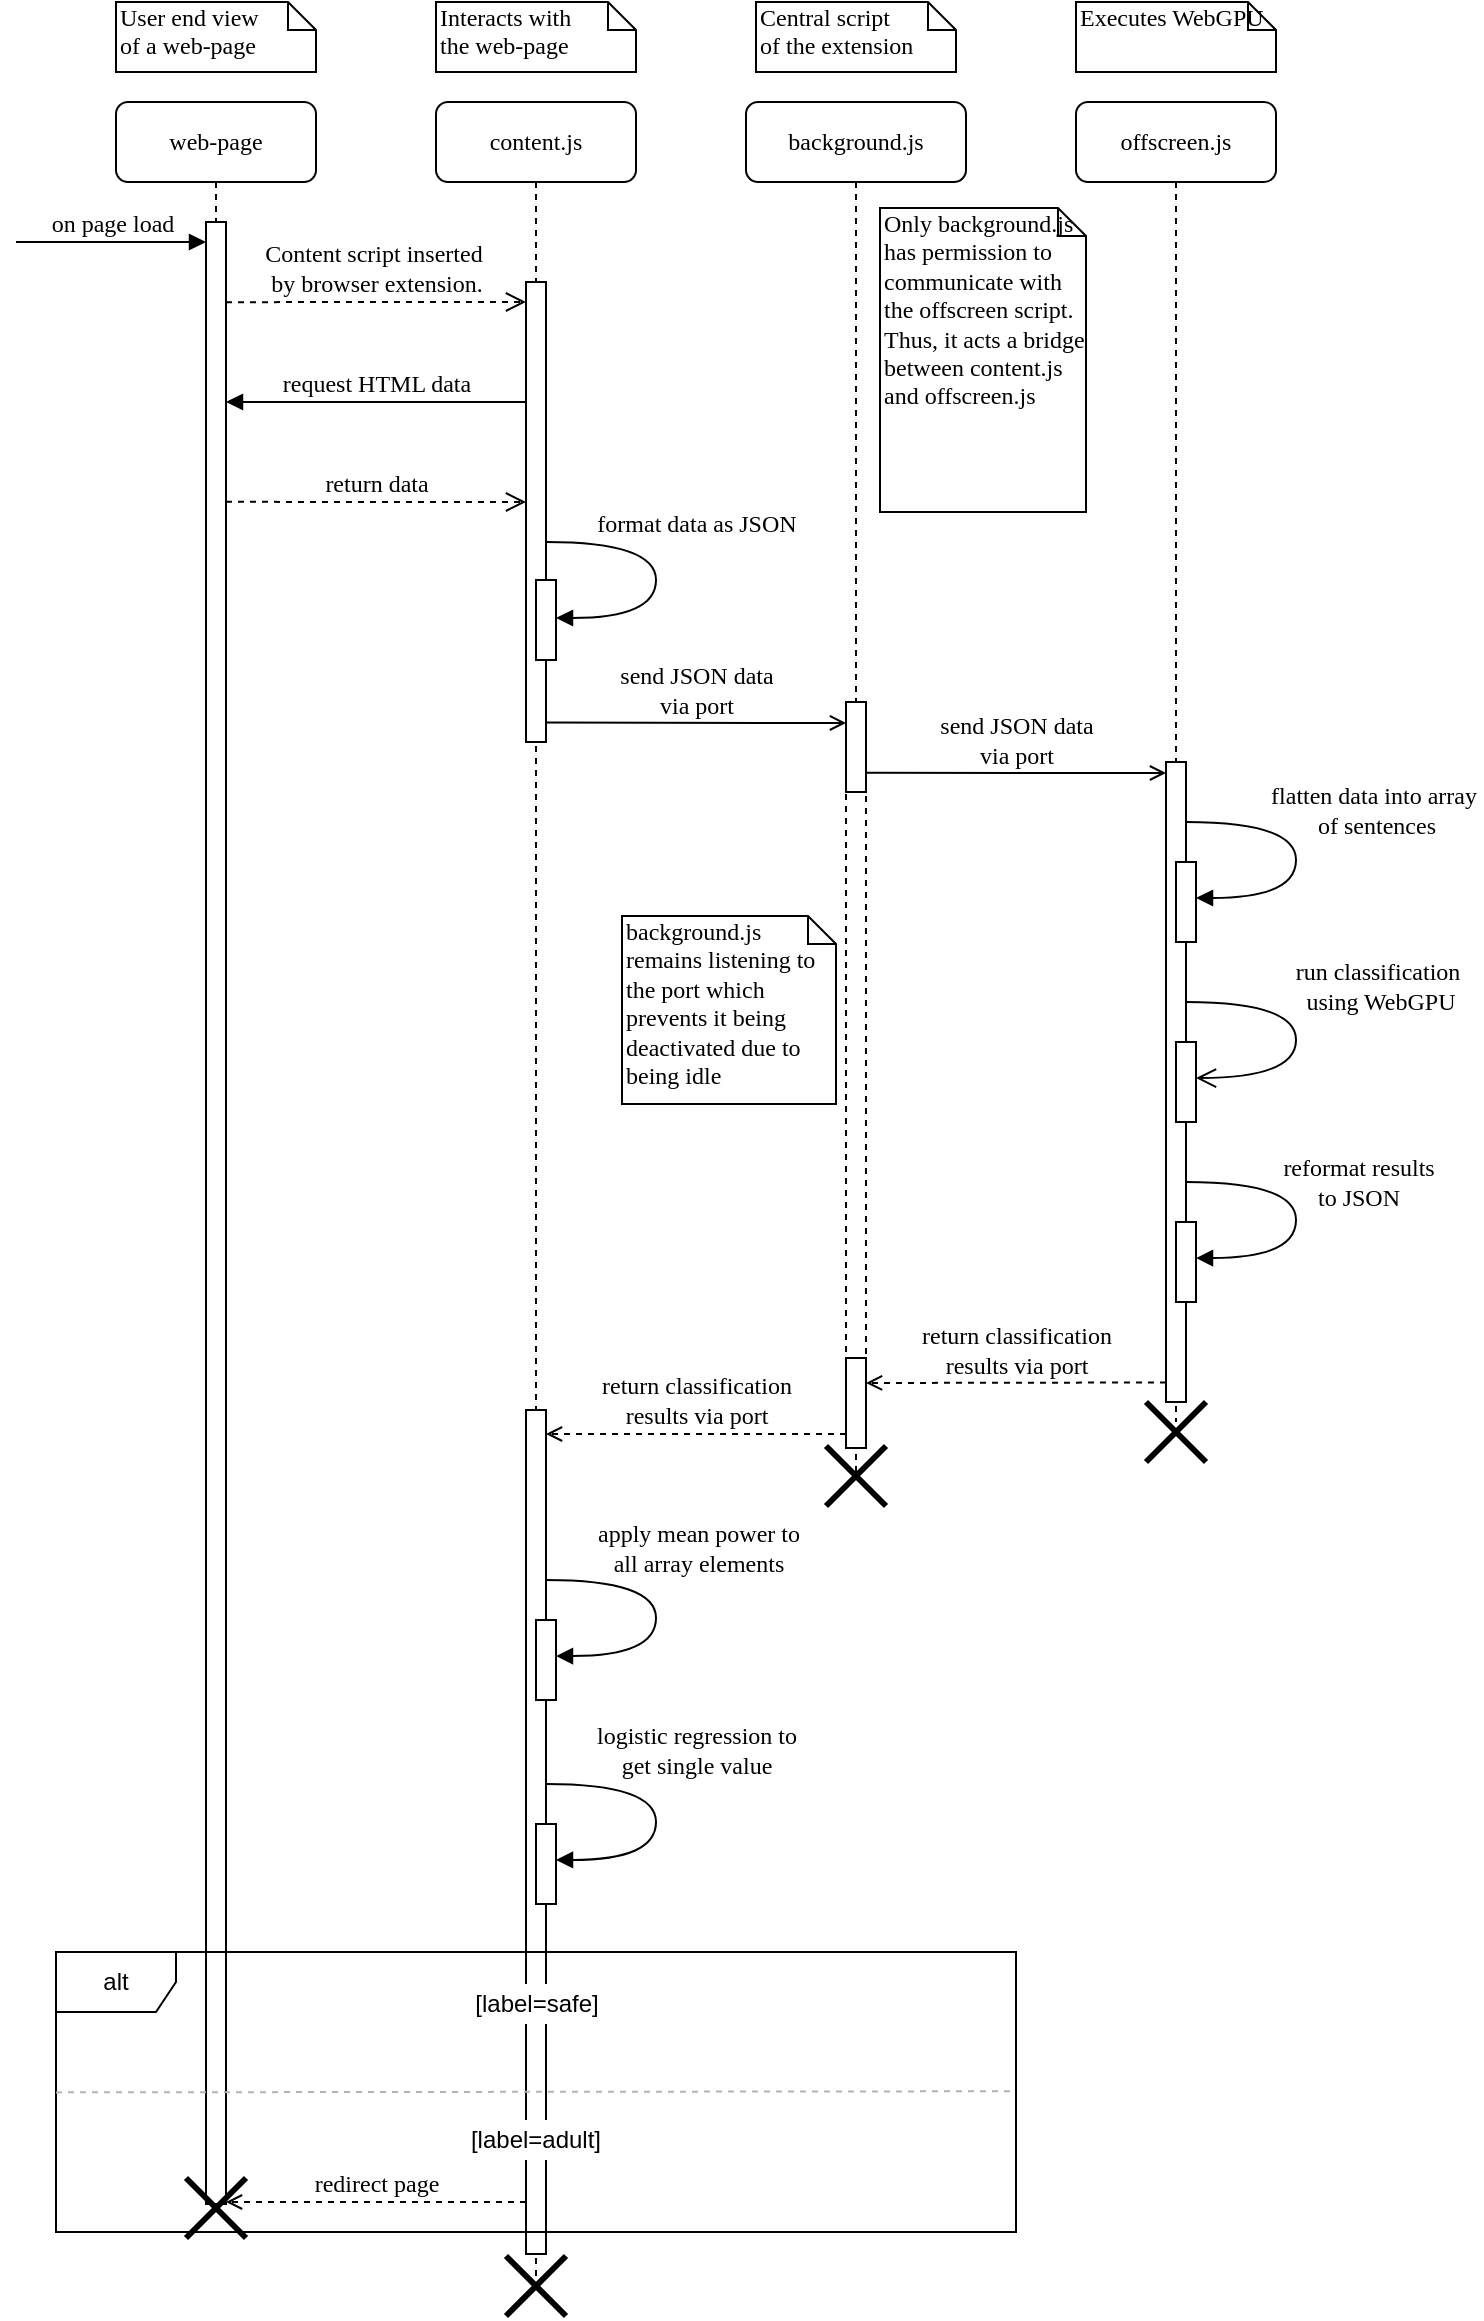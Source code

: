 <mxfile version="26.0.14">
  <diagram name="Page-1" id="13e1069c-82ec-6db2-03f1-153e76fe0fe0">
    <mxGraphModel dx="1400" dy="707" grid="0" gridSize="10" guides="1" tooltips="1" connect="1" arrows="1" fold="1" page="1" pageScale="1" pageWidth="1654" pageHeight="1169" background="none" math="0" shadow="0">
      <root>
        <mxCell id="0" />
        <mxCell id="1" parent="0" />
        <mxCell id="7baba1c4bc27f4b0-2" value="background.js" style="shape=umlLifeline;perimeter=lifelinePerimeter;whiteSpace=wrap;html=1;container=1;collapsible=0;recursiveResize=0;outlineConnect=0;rounded=1;shadow=0;comic=0;labelBackgroundColor=none;strokeWidth=1;fontFamily=Verdana;fontSize=12;align=center;" parent="1" vertex="1">
          <mxGeometry x="735" y="80" width="110" height="687" as="geometry" />
        </mxCell>
        <mxCell id="wr1NBqj3M4HwOaVqApoi-17" value="" style="html=1;points=[];perimeter=orthogonalPerimeter;rounded=0;shadow=0;comic=0;labelBackgroundColor=none;strokeWidth=1;fontFamily=Verdana;fontSize=12;align=center;dashed=1;" vertex="1" parent="7baba1c4bc27f4b0-2">
          <mxGeometry x="50" y="345" width="10" height="283" as="geometry" />
        </mxCell>
        <mxCell id="wr1NBqj3M4HwOaVqApoi-11" value="" style="html=1;points=[];perimeter=orthogonalPerimeter;rounded=0;shadow=0;comic=0;labelBackgroundColor=none;strokeWidth=1;fontFamily=Verdana;fontSize=12;align=center;" vertex="1" parent="7baba1c4bc27f4b0-2">
          <mxGeometry x="50" y="628" width="10" height="45" as="geometry" />
        </mxCell>
        <mxCell id="7baba1c4bc27f4b0-10" value="" style="html=1;points=[];perimeter=orthogonalPerimeter;rounded=0;shadow=0;comic=0;labelBackgroundColor=none;strokeWidth=1;fontFamily=Verdana;fontSize=12;align=center;" parent="7baba1c4bc27f4b0-2" vertex="1">
          <mxGeometry x="50" y="300" width="10" height="45" as="geometry" />
        </mxCell>
        <mxCell id="7baba1c4bc27f4b0-41" value="background.js remains listening to the port which prevents it being deactivated due to being idle" style="shape=note;whiteSpace=wrap;html=1;size=14;verticalAlign=top;align=left;spacingTop=-6;rounded=0;shadow=0;comic=0;labelBackgroundColor=none;strokeWidth=1;fontFamily=Verdana;fontSize=12" parent="7baba1c4bc27f4b0-2" vertex="1">
          <mxGeometry x="-62" y="407" width="107" height="94" as="geometry" />
        </mxCell>
        <mxCell id="7baba1c4bc27f4b0-3" value="offscreen.js" style="shape=umlLifeline;perimeter=lifelinePerimeter;whiteSpace=wrap;html=1;container=1;collapsible=0;recursiveResize=0;outlineConnect=0;rounded=1;shadow=0;comic=0;labelBackgroundColor=none;strokeWidth=1;fontFamily=Verdana;fontSize=12;align=center;" parent="1" vertex="1">
          <mxGeometry x="900" y="80" width="100" height="660" as="geometry" />
        </mxCell>
        <mxCell id="7baba1c4bc27f4b0-13" value="" style="html=1;points=[];perimeter=orthogonalPerimeter;rounded=0;shadow=0;comic=0;labelBackgroundColor=none;strokeWidth=1;fontFamily=Verdana;fontSize=12;align=center;" parent="7baba1c4bc27f4b0-3" vertex="1">
          <mxGeometry x="45" y="330" width="10" height="320" as="geometry" />
        </mxCell>
        <mxCell id="8xPXAvPmaVqkZDDtye4j-11" value="" style="html=1;points=[];perimeter=orthogonalPerimeter;rounded=0;shadow=0;comic=0;labelBackgroundColor=none;strokeWidth=1;fontFamily=Verdana;fontSize=12;align=center;" parent="7baba1c4bc27f4b0-3" vertex="1">
          <mxGeometry x="50" y="380" width="10" height="40" as="geometry" />
        </mxCell>
        <mxCell id="8xPXAvPmaVqkZDDtye4j-12" value="&lt;div&gt;run classification&amp;nbsp;&lt;/div&gt;&lt;div&gt;using WebGPU&lt;/div&gt;" style="html=1;verticalAlign=bottom;endArrow=open;labelBackgroundColor=none;fontFamily=Verdana;fontSize=12;elbow=vertical;edgeStyle=orthogonalEdgeStyle;curved=1;entryX=1;entryY=0.286;entryPerimeter=0;exitX=1.038;exitY=0.345;exitPerimeter=0;endFill=0;endSize=8;" parent="7baba1c4bc27f4b0-3" edge="1">
          <mxGeometry x="-0.105" y="42" relative="1" as="geometry">
            <mxPoint x="55" y="450" as="sourcePoint" />
            <mxPoint x="60" y="488.02" as="targetPoint" />
            <Array as="points">
              <mxPoint x="110" y="450" />
              <mxPoint x="110" y="488" />
            </Array>
            <mxPoint as="offset" />
          </mxGeometry>
        </mxCell>
        <mxCell id="8xPXAvPmaVqkZDDtye4j-16" value="&lt;div&gt;flatten data into array&amp;nbsp;&lt;/div&gt;&lt;div&gt;of sentences&lt;/div&gt;" style="html=1;verticalAlign=bottom;endArrow=block;labelBackgroundColor=none;fontFamily=Verdana;fontSize=12;elbow=vertical;edgeStyle=orthogonalEdgeStyle;curved=1;entryX=1;entryY=0.286;entryPerimeter=0;exitX=1.038;exitY=0.345;exitPerimeter=0;" parent="7baba1c4bc27f4b0-3" edge="1">
          <mxGeometry x="-0.077" y="40" relative="1" as="geometry">
            <mxPoint x="55" y="360" as="sourcePoint" />
            <mxPoint x="60" y="398" as="targetPoint" />
            <Array as="points">
              <mxPoint x="110" y="360" />
              <mxPoint x="110" y="398" />
            </Array>
            <mxPoint as="offset" />
          </mxGeometry>
        </mxCell>
        <mxCell id="8xPXAvPmaVqkZDDtye4j-17" value="" style="html=1;points=[];perimeter=orthogonalPerimeter;rounded=0;shadow=0;comic=0;labelBackgroundColor=none;strokeWidth=1;fontFamily=Verdana;fontSize=12;align=center;" parent="7baba1c4bc27f4b0-3" vertex="1">
          <mxGeometry x="50" y="470" width="10" height="40" as="geometry" />
        </mxCell>
        <mxCell id="8xPXAvPmaVqkZDDtye4j-18" value="&lt;div&gt;reformat results&lt;/div&gt;&lt;div&gt;to JSON &lt;/div&gt;" style="html=1;verticalAlign=bottom;endArrow=block;labelBackgroundColor=none;fontFamily=Verdana;fontSize=12;elbow=vertical;edgeStyle=orthogonalEdgeStyle;curved=1;entryX=1;entryY=0.286;entryPerimeter=0;exitX=1.038;exitY=0.345;exitPerimeter=0;" parent="7baba1c4bc27f4b0-3" edge="1">
          <mxGeometry x="0.007" y="31" relative="1" as="geometry">
            <mxPoint x="55" y="540" as="sourcePoint" />
            <mxPoint x="60" y="578.02" as="targetPoint" />
            <Array as="points">
              <mxPoint x="110" y="540" />
              <mxPoint x="110" y="578" />
            </Array>
            <mxPoint as="offset" />
          </mxGeometry>
        </mxCell>
        <mxCell id="8xPXAvPmaVqkZDDtye4j-19" value="" style="html=1;points=[];perimeter=orthogonalPerimeter;rounded=0;shadow=0;comic=0;labelBackgroundColor=none;strokeWidth=1;fontFamily=Verdana;fontSize=12;align=center;" parent="7baba1c4bc27f4b0-3" vertex="1">
          <mxGeometry x="50" y="560" width="10" height="40" as="geometry" />
        </mxCell>
        <mxCell id="7baba1c4bc27f4b0-14" value="&lt;div&gt;send JSON data&lt;/div&gt;&lt;div&gt;via port&lt;/div&gt;" style="html=1;verticalAlign=bottom;endArrow=open;entryX=0;entryY=0;labelBackgroundColor=none;fontFamily=Verdana;fontSize=12;edgeStyle=elbowEdgeStyle;elbow=vertical;endSize=6;endFill=0;" parent="7baba1c4bc27f4b0-3" edge="1">
          <mxGeometry relative="1" as="geometry">
            <mxPoint x="-105" y="335.387" as="sourcePoint" />
            <mxPoint x="45" y="335.31" as="targetPoint" />
          </mxGeometry>
        </mxCell>
        <mxCell id="7baba1c4bc27f4b0-5" value="web-page" style="shape=umlLifeline;perimeter=lifelinePerimeter;whiteSpace=wrap;html=1;container=1;collapsible=0;recursiveResize=0;outlineConnect=0;rounded=1;shadow=0;comic=0;labelBackgroundColor=none;strokeWidth=1;fontFamily=Verdana;fontSize=12;align=center;" parent="1" vertex="1">
          <mxGeometry x="420" y="80" width="100" height="1051" as="geometry" />
        </mxCell>
        <mxCell id="8xPXAvPmaVqkZDDtye4j-20" value="" style="html=1;points=[];perimeter=orthogonalPerimeter;rounded=0;shadow=0;comic=0;labelBackgroundColor=none;strokeWidth=1;fontFamily=Verdana;fontSize=12;align=center;" parent="7baba1c4bc27f4b0-5" vertex="1">
          <mxGeometry x="45" y="60" width="10" height="991" as="geometry" />
        </mxCell>
        <mxCell id="8xPXAvPmaVqkZDDtye4j-24" value="&lt;div&gt;on page load&lt;/div&gt;" style="html=1;verticalAlign=bottom;endArrow=block;labelBackgroundColor=none;fontFamily=Verdana;fontSize=12;edgeStyle=elbowEdgeStyle;elbow=vertical;" parent="7baba1c4bc27f4b0-5" edge="1">
          <mxGeometry relative="1" as="geometry">
            <mxPoint x="-50" y="70" as="sourcePoint" />
            <mxPoint x="45" y="70.25" as="targetPoint" />
          </mxGeometry>
        </mxCell>
        <mxCell id="7baba1c4bc27f4b0-8" value="content.js" style="shape=umlLifeline;perimeter=lifelinePerimeter;whiteSpace=wrap;html=1;container=1;collapsible=0;recursiveResize=0;outlineConnect=0;rounded=1;shadow=0;comic=0;labelBackgroundColor=none;strokeWidth=1;fontFamily=Verdana;fontSize=12;align=center;" parent="1" vertex="1">
          <mxGeometry x="580" y="80" width="100" height="1092" as="geometry" />
        </mxCell>
        <mxCell id="7baba1c4bc27f4b0-9" value="" style="html=1;points=[];perimeter=orthogonalPerimeter;rounded=0;shadow=0;comic=0;labelBackgroundColor=none;strokeWidth=1;fontFamily=Verdana;fontSize=12;align=center;" parent="7baba1c4bc27f4b0-8" vertex="1">
          <mxGeometry x="45" y="90" width="10" height="230" as="geometry" />
        </mxCell>
        <mxCell id="8xPXAvPmaVqkZDDtye4j-2" value="&lt;br&gt;format data as JSON" style="html=1;verticalAlign=bottom;endArrow=block;labelBackgroundColor=none;fontFamily=Verdana;fontSize=12;elbow=vertical;edgeStyle=orthogonalEdgeStyle;curved=1;entryX=1;entryY=0.286;entryPerimeter=0;exitX=1.038;exitY=0.345;exitPerimeter=0;" parent="7baba1c4bc27f4b0-8" edge="1">
          <mxGeometry x="-0.231" y="-20" relative="1" as="geometry">
            <mxPoint x="55" y="220" as="sourcePoint" />
            <mxPoint x="60" y="258" as="targetPoint" />
            <Array as="points">
              <mxPoint x="110" y="220" />
              <mxPoint x="110" y="258" />
            </Array>
            <mxPoint x="40" as="offset" />
          </mxGeometry>
        </mxCell>
        <mxCell id="8xPXAvPmaVqkZDDtye4j-3" value="" style="html=1;points=[];perimeter=orthogonalPerimeter;rounded=0;shadow=0;comic=0;labelBackgroundColor=none;strokeWidth=1;fontFamily=Verdana;fontSize=12;align=center;" parent="7baba1c4bc27f4b0-8" vertex="1">
          <mxGeometry x="50" y="239" width="10" height="40" as="geometry" />
        </mxCell>
        <mxCell id="8xPXAvPmaVqkZDDtye4j-15" value="&lt;div&gt;send JSON data&lt;/div&gt;&lt;div&gt;via port&lt;/div&gt;" style="html=1;verticalAlign=bottom;endArrow=open;entryX=0;entryY=0;labelBackgroundColor=none;fontFamily=Verdana;fontSize=12;edgeStyle=elbowEdgeStyle;elbow=vertical;endFill=0;" parent="7baba1c4bc27f4b0-8" edge="1">
          <mxGeometry relative="1" as="geometry">
            <mxPoint x="55" y="310.297" as="sourcePoint" />
            <mxPoint x="205" y="310.22" as="targetPoint" />
          </mxGeometry>
        </mxCell>
        <mxCell id="8xPXAvPmaVqkZDDtye4j-26" value="&lt;div&gt;return data&lt;/div&gt;" style="html=1;verticalAlign=bottom;endArrow=open;entryX=0;entryY=0;labelBackgroundColor=none;fontFamily=Verdana;fontSize=12;edgeStyle=elbowEdgeStyle;elbow=vertical;dashed=1;endSize=8;endFill=0;" parent="7baba1c4bc27f4b0-8" edge="1">
          <mxGeometry relative="1" as="geometry">
            <mxPoint x="-105" y="199.927" as="sourcePoint" />
            <mxPoint x="45" y="199.85" as="targetPoint" />
          </mxGeometry>
        </mxCell>
        <mxCell id="uZNCchWY1rcSHj3j7vIb-5" value="apply mean power to&lt;br&gt;all array elements" style="html=1;verticalAlign=bottom;endArrow=block;labelBackgroundColor=none;fontFamily=Verdana;fontSize=12;elbow=vertical;edgeStyle=orthogonalEdgeStyle;curved=1;entryX=1;entryY=0.286;entryPerimeter=0;exitX=1.038;exitY=0.345;exitPerimeter=0;" parent="7baba1c4bc27f4b0-8" edge="1">
          <mxGeometry x="-0.217" y="21" relative="1" as="geometry">
            <mxPoint x="55" y="739.01" as="sourcePoint" />
            <mxPoint x="60" y="777.01" as="targetPoint" />
            <Array as="points">
              <mxPoint x="110" y="739.01" />
              <mxPoint x="110" y="777.01" />
            </Array>
            <mxPoint as="offset" />
          </mxGeometry>
        </mxCell>
        <mxCell id="uZNCchWY1rcSHj3j7vIb-9" value="logistic regression to &lt;br&gt;get single value" style="html=1;verticalAlign=bottom;endArrow=block;labelBackgroundColor=none;fontFamily=Verdana;fontSize=12;elbow=vertical;edgeStyle=orthogonalEdgeStyle;curved=1;entryX=1;entryY=0.286;entryPerimeter=0;exitX=1.038;exitY=0.345;exitPerimeter=0;" parent="7baba1c4bc27f4b0-8" edge="1">
          <mxGeometry x="-0.231" y="20" relative="1" as="geometry">
            <mxPoint x="55" y="840.99" as="sourcePoint" />
            <mxPoint x="60" y="878.99" as="targetPoint" />
            <Array as="points">
              <mxPoint x="110" y="840.99" />
              <mxPoint x="110" y="878.99" />
            </Array>
            <mxPoint as="offset" />
          </mxGeometry>
        </mxCell>
        <mxCell id="uZNCchWY1rcSHj3j7vIb-1" value="" style="html=1;points=[];perimeter=orthogonalPerimeter;rounded=0;shadow=0;comic=0;labelBackgroundColor=none;strokeWidth=1;fontFamily=Verdana;fontSize=12;align=center;" parent="7baba1c4bc27f4b0-8" vertex="1">
          <mxGeometry x="45" y="654" width="10" height="422" as="geometry" />
        </mxCell>
        <mxCell id="uZNCchWY1rcSHj3j7vIb-23" value="[label=safe]" style="rounded=0;whiteSpace=wrap;html=1;strokeColor=none;" parent="7baba1c4bc27f4b0-8" vertex="1">
          <mxGeometry x="24.5" y="941" width="51" height="20" as="geometry" />
        </mxCell>
        <mxCell id="uZNCchWY1rcSHj3j7vIb-27" value="[label=adult]" style="rounded=0;whiteSpace=wrap;html=1;strokeColor=none;" parent="7baba1c4bc27f4b0-8" vertex="1">
          <mxGeometry x="25" y="1009" width="50" height="20" as="geometry" />
        </mxCell>
        <mxCell id="uZNCchWY1rcSHj3j7vIb-8" value="" style="html=1;points=[];perimeter=orthogonalPerimeter;rounded=0;shadow=0;comic=0;labelBackgroundColor=none;strokeWidth=1;fontFamily=Verdana;fontSize=12;align=center;" parent="7baba1c4bc27f4b0-8" vertex="1">
          <mxGeometry x="50" y="861" width="10" height="40" as="geometry" />
        </mxCell>
        <mxCell id="uZNCchWY1rcSHj3j7vIb-4" value="" style="html=1;points=[];perimeter=orthogonalPerimeter;rounded=0;shadow=0;comic=0;labelBackgroundColor=none;strokeWidth=1;fontFamily=Verdana;fontSize=12;align=center;" parent="7baba1c4bc27f4b0-8" vertex="1">
          <mxGeometry x="50" y="759.01" width="10" height="40" as="geometry" />
        </mxCell>
        <mxCell id="wr1NBqj3M4HwOaVqApoi-12" value="return classification&lt;br&gt;results via port" style="html=1;verticalAlign=bottom;endArrow=open;labelBackgroundColor=none;fontFamily=Verdana;fontSize=12;edgeStyle=elbowEdgeStyle;elbow=vertical;dashed=1;endFill=0;" edge="1" parent="7baba1c4bc27f4b0-8">
          <mxGeometry relative="1" as="geometry">
            <mxPoint x="205" y="665.997" as="sourcePoint" />
            <mxPoint x="55" y="666.29" as="targetPoint" />
          </mxGeometry>
        </mxCell>
        <mxCell id="7baba1c4bc27f4b0-40" value="&lt;div&gt;Interacts with&lt;/div&gt;&lt;div&gt;the web-page&lt;br&gt;&lt;/div&gt;" style="shape=note;whiteSpace=wrap;html=1;size=14;verticalAlign=top;align=left;spacingTop=-6;rounded=0;shadow=0;comic=0;labelBackgroundColor=none;strokeWidth=1;fontFamily=Verdana;fontSize=12" parent="1" vertex="1">
          <mxGeometry x="580" y="30" width="100" height="35" as="geometry" />
        </mxCell>
        <mxCell id="7baba1c4bc27f4b0-42" value="Executes WebGPU" style="shape=note;whiteSpace=wrap;html=1;size=14;verticalAlign=top;align=left;spacingTop=-6;rounded=0;shadow=0;comic=0;labelBackgroundColor=none;strokeWidth=1;fontFamily=Verdana;fontSize=12" parent="1" vertex="1">
          <mxGeometry x="900" y="30" width="100" height="35" as="geometry" />
        </mxCell>
        <mxCell id="7baba1c4bc27f4b0-44" value="&lt;div&gt;User end view&lt;/div&gt;&lt;div&gt;of a web-page&lt;br&gt;&lt;/div&gt;" style="shape=note;whiteSpace=wrap;html=1;size=14;verticalAlign=top;align=left;spacingTop=-6;rounded=0;shadow=0;comic=0;labelBackgroundColor=none;strokeWidth=1;fontFamily=Verdana;fontSize=12" parent="1" vertex="1">
          <mxGeometry x="420" y="30" width="100" height="35" as="geometry" />
        </mxCell>
        <mxCell id="8xPXAvPmaVqkZDDtye4j-22" value="&lt;div&gt;Content script inserted&amp;nbsp;&lt;/div&gt;&lt;div&gt;by browser extension.&lt;br&gt;&lt;/div&gt;" style="html=1;verticalAlign=bottom;endArrow=open;entryX=0;entryY=0;labelBackgroundColor=none;fontFamily=Verdana;fontSize=12;edgeStyle=elbowEdgeStyle;elbow=vertical;dashed=1;endSize=8;endFill=0;" parent="1" edge="1">
          <mxGeometry relative="1" as="geometry">
            <mxPoint x="475" y="180.077" as="sourcePoint" />
            <mxPoint x="625" y="180.0" as="targetPoint" />
          </mxGeometry>
        </mxCell>
        <mxCell id="8xPXAvPmaVqkZDDtye4j-25" value="request HTML data" style="html=1;verticalAlign=bottom;endArrow=block;labelBackgroundColor=none;fontFamily=Verdana;fontSize=12;edgeStyle=elbowEdgeStyle;elbow=vertical;" parent="1" edge="1">
          <mxGeometry relative="1" as="geometry">
            <mxPoint x="625" y="229.997" as="sourcePoint" />
            <mxPoint x="475" y="230.29" as="targetPoint" />
          </mxGeometry>
        </mxCell>
        <mxCell id="uZNCchWY1rcSHj3j7vIb-2" value="return classification&lt;br&gt;results via port" style="html=1;verticalAlign=bottom;endArrow=open;labelBackgroundColor=none;fontFamily=Verdana;fontSize=12;edgeStyle=elbowEdgeStyle;elbow=vertical;dashed=1;endFill=0;" parent="1" edge="1">
          <mxGeometry relative="1" as="geometry">
            <mxPoint x="945" y="720.237" as="sourcePoint" />
            <mxPoint x="795" y="720.53" as="targetPoint" />
          </mxGeometry>
        </mxCell>
        <mxCell id="uZNCchWY1rcSHj3j7vIb-21" value="alt" style="shape=umlFrame;whiteSpace=wrap;html=1;pointerEvents=0;" parent="1" vertex="1">
          <mxGeometry x="390" y="1005" width="480" height="140" as="geometry" />
        </mxCell>
        <mxCell id="shfOhzE-KnGgZjfey8hf-1" value="" style="endArrow=none;dashed=1;html=1;rounded=0;exitX=0.001;exitY=0.562;exitDx=0;exitDy=0;exitPerimeter=0;entryX=1.001;entryY=0.558;entryDx=0;entryDy=0;entryPerimeter=0;fillColor=#bac8d3;strokeColor=#B3B3B3;" parent="1" edge="1">
          <mxGeometry width="50" height="50" relative="1" as="geometry">
            <mxPoint x="390.0" y="1075.19" as="sourcePoint" />
            <mxPoint x="870" y="1074.63" as="targetPoint" />
          </mxGeometry>
        </mxCell>
        <mxCell id="shfOhzE-KnGgZjfey8hf-2" value="" style="shape=umlDestroy;whiteSpace=wrap;html=1;strokeWidth=3;targetShapes=umlLifeline;" parent="1" vertex="1">
          <mxGeometry x="455" y="1118" width="30" height="30" as="geometry" />
        </mxCell>
        <mxCell id="shfOhzE-KnGgZjfey8hf-5" value="" style="shape=umlDestroy;whiteSpace=wrap;html=1;strokeWidth=3;targetShapes=umlLifeline;" parent="1" vertex="1">
          <mxGeometry x="935" y="730" width="30" height="30" as="geometry" />
        </mxCell>
        <mxCell id="shfOhzE-KnGgZjfey8hf-7" value="" style="shape=umlDestroy;whiteSpace=wrap;html=1;strokeWidth=3;targetShapes=umlLifeline;" parent="1" vertex="1">
          <mxGeometry x="615" y="1157" width="30" height="30" as="geometry" />
        </mxCell>
        <mxCell id="wr1NBqj3M4HwOaVqApoi-16" value="redirect page" style="html=1;verticalAlign=bottom;endArrow=open;labelBackgroundColor=none;fontFamily=Verdana;fontSize=12;edgeStyle=elbowEdgeStyle;elbow=vertical;dashed=1;endFill=0;" edge="1" parent="1">
          <mxGeometry relative="1" as="geometry">
            <mxPoint x="625" y="1130.007" as="sourcePoint" />
            <mxPoint x="475" y="1130.3" as="targetPoint" />
          </mxGeometry>
        </mxCell>
        <mxCell id="wr1NBqj3M4HwOaVqApoi-18" value="&lt;div&gt;Central script&lt;/div&gt;&lt;div&gt;of the extension&lt;/div&gt;" style="shape=note;whiteSpace=wrap;html=1;size=14;verticalAlign=top;align=left;spacingTop=-6;rounded=0;shadow=0;comic=0;labelBackgroundColor=none;strokeWidth=1;fontFamily=Verdana;fontSize=12" vertex="1" parent="1">
          <mxGeometry x="740" y="30" width="100" height="35" as="geometry" />
        </mxCell>
        <mxCell id="wr1NBqj3M4HwOaVqApoi-20" value="Only background.js has permission to communicate with the offscreen script. Thus, it acts a bridge between content.js and offscreen.js" style="shape=note;whiteSpace=wrap;html=1;size=14;verticalAlign=top;align=left;spacingTop=-6;rounded=0;shadow=0;comic=0;labelBackgroundColor=none;strokeWidth=1;fontFamily=Verdana;fontSize=12" vertex="1" parent="1">
          <mxGeometry x="802" y="133" width="103" height="152" as="geometry" />
        </mxCell>
        <mxCell id="wr1NBqj3M4HwOaVqApoi-22" value="" style="shape=umlDestroy;whiteSpace=wrap;html=1;strokeWidth=3;targetShapes=umlLifeline;" vertex="1" parent="1">
          <mxGeometry x="775" y="752" width="30" height="30" as="geometry" />
        </mxCell>
      </root>
    </mxGraphModel>
  </diagram>
</mxfile>
